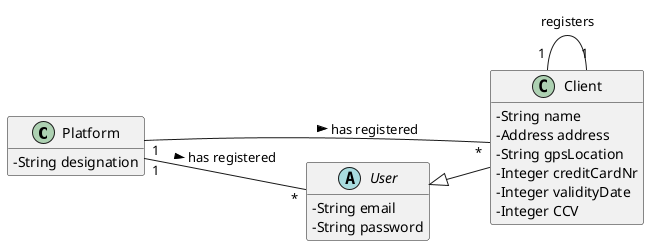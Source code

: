 @startuml
skinparam classAttributeIconSize 0
hide methods
left to right direction

class Platform {
-   String designation
}

class Client{
-String name
-Address address
-String gpsLocation
-Integer creditCardNr
-Integer validityDate
-Integer CCV
}

abstract class User{
-String email
-String password
}

class Client extends User


Client "1" -- "1" Client : registers
Platform "1" -- "*" Client : has registered >
Platform "1" -- "*" User : has registered >
@enduml